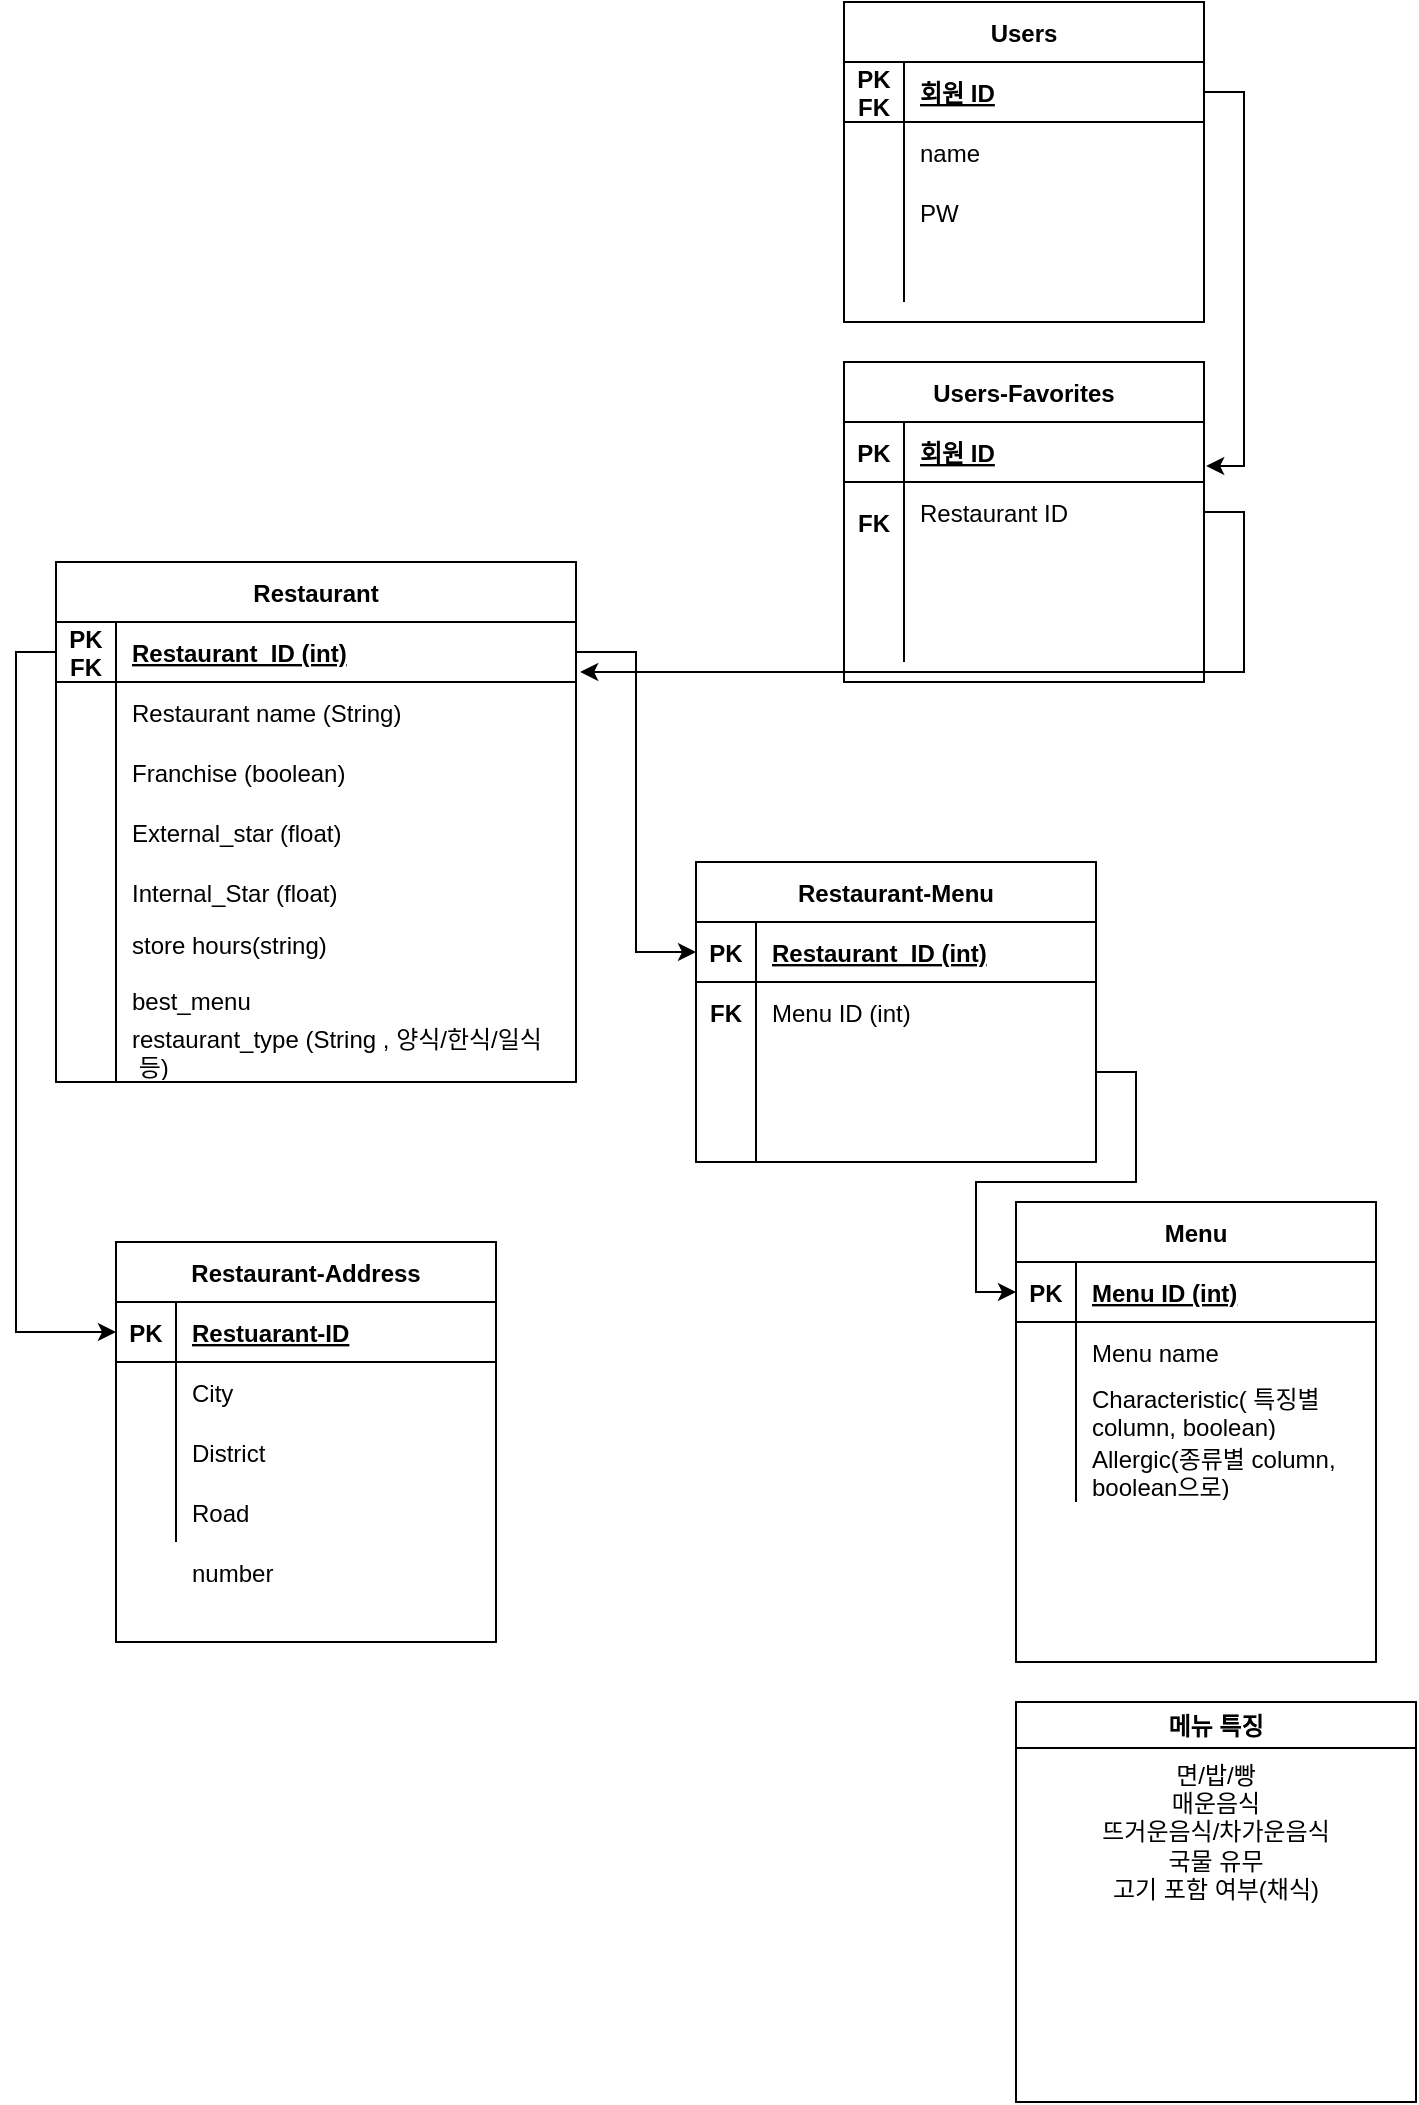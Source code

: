 <mxfile version="17.1.4" type="google"><diagram id="WULJ8FqB3X3wn7r25I2S" name="Page-1"><mxGraphModel dx="813" dy="431" grid="1" gridSize="10" guides="1" tooltips="1" connect="1" arrows="1" fold="1" page="1" pageScale="1" pageWidth="827" pageHeight="1169" math="0" shadow="0"><root><mxCell id="0"/><mxCell id="1" parent="0"/><mxCell id="HcZQSCmrTjYKDasLavmU-9" value="Restaurant" style="shape=table;startSize=30;container=1;collapsible=1;childLayout=tableLayout;fixedRows=1;rowLines=0;fontStyle=1;align=center;resizeLast=1;" parent="1" vertex="1"><mxGeometry x="60" y="310" width="260" height="260" as="geometry"/></mxCell><mxCell id="HcZQSCmrTjYKDasLavmU-10" value="" style="shape=partialRectangle;collapsible=0;dropTarget=0;pointerEvents=0;fillColor=none;top=0;left=0;bottom=1;right=0;points=[[0,0.5],[1,0.5]];portConstraint=eastwest;" parent="HcZQSCmrTjYKDasLavmU-9" vertex="1"><mxGeometry y="30" width="260" height="30" as="geometry"/></mxCell><mxCell id="HcZQSCmrTjYKDasLavmU-11" value="PK&#10;FK" style="shape=partialRectangle;connectable=0;fillColor=none;top=0;left=0;bottom=0;right=0;fontStyle=1;overflow=hidden;" parent="HcZQSCmrTjYKDasLavmU-10" vertex="1"><mxGeometry width="30" height="30" as="geometry"><mxRectangle width="30" height="30" as="alternateBounds"/></mxGeometry></mxCell><mxCell id="HcZQSCmrTjYKDasLavmU-12" value="Restaurant_ID (int)" style="shape=partialRectangle;connectable=0;fillColor=none;top=0;left=0;bottom=0;right=0;align=left;spacingLeft=6;fontStyle=5;overflow=hidden;" parent="HcZQSCmrTjYKDasLavmU-10" vertex="1"><mxGeometry x="30" width="230" height="30" as="geometry"><mxRectangle width="230" height="30" as="alternateBounds"/></mxGeometry></mxCell><mxCell id="HcZQSCmrTjYKDasLavmU-13" value="" style="shape=partialRectangle;collapsible=0;dropTarget=0;pointerEvents=0;fillColor=none;top=0;left=0;bottom=0;right=0;points=[[0,0.5],[1,0.5]];portConstraint=eastwest;" parent="HcZQSCmrTjYKDasLavmU-9" vertex="1"><mxGeometry y="60" width="260" height="30" as="geometry"/></mxCell><mxCell id="HcZQSCmrTjYKDasLavmU-14" value="" style="shape=partialRectangle;connectable=0;fillColor=none;top=0;left=0;bottom=0;right=0;editable=1;overflow=hidden;" parent="HcZQSCmrTjYKDasLavmU-13" vertex="1"><mxGeometry width="30" height="30" as="geometry"><mxRectangle width="30" height="30" as="alternateBounds"/></mxGeometry></mxCell><mxCell id="HcZQSCmrTjYKDasLavmU-15" value="Restaurant name (String)" style="shape=partialRectangle;connectable=0;fillColor=none;top=0;left=0;bottom=0;right=0;align=left;spacingLeft=6;overflow=hidden;" parent="HcZQSCmrTjYKDasLavmU-13" vertex="1"><mxGeometry x="30" width="230" height="30" as="geometry"><mxRectangle width="230" height="30" as="alternateBounds"/></mxGeometry></mxCell><mxCell id="HcZQSCmrTjYKDasLavmU-19" value="" style="shape=partialRectangle;collapsible=0;dropTarget=0;pointerEvents=0;fillColor=none;top=0;left=0;bottom=0;right=0;points=[[0,0.5],[1,0.5]];portConstraint=eastwest;" parent="HcZQSCmrTjYKDasLavmU-9" vertex="1"><mxGeometry y="90" width="260" height="30" as="geometry"/></mxCell><mxCell id="HcZQSCmrTjYKDasLavmU-20" value="" style="shape=partialRectangle;connectable=0;fillColor=none;top=0;left=0;bottom=0;right=0;editable=1;overflow=hidden;" parent="HcZQSCmrTjYKDasLavmU-19" vertex="1"><mxGeometry width="30" height="30" as="geometry"><mxRectangle width="30" height="30" as="alternateBounds"/></mxGeometry></mxCell><mxCell id="HcZQSCmrTjYKDasLavmU-21" value="Franchise (boolean)" style="shape=partialRectangle;connectable=0;fillColor=none;top=0;left=0;bottom=0;right=0;align=left;spacingLeft=6;overflow=hidden;" parent="HcZQSCmrTjYKDasLavmU-19" vertex="1"><mxGeometry x="30" width="230" height="30" as="geometry"><mxRectangle width="230" height="30" as="alternateBounds"/></mxGeometry></mxCell><mxCell id="HcZQSCmrTjYKDasLavmU-16" value="" style="shape=partialRectangle;collapsible=0;dropTarget=0;pointerEvents=0;fillColor=none;top=0;left=0;bottom=0;right=0;points=[[0,0.5],[1,0.5]];portConstraint=eastwest;" parent="HcZQSCmrTjYKDasLavmU-9" vertex="1"><mxGeometry y="120" width="260" height="140" as="geometry"/></mxCell><mxCell id="HcZQSCmrTjYKDasLavmU-17" value="" style="shape=partialRectangle;connectable=0;fillColor=none;top=0;left=0;bottom=0;right=0;editable=1;overflow=hidden;" parent="HcZQSCmrTjYKDasLavmU-16" vertex="1"><mxGeometry width="30" height="140" as="geometry"><mxRectangle width="30" height="140" as="alternateBounds"/></mxGeometry></mxCell><mxCell id="HcZQSCmrTjYKDasLavmU-18" value="" style="shape=partialRectangle;connectable=0;fillColor=none;top=0;left=0;bottom=0;right=0;align=left;spacingLeft=6;overflow=hidden;" parent="HcZQSCmrTjYKDasLavmU-16" vertex="1"><mxGeometry x="30" width="230" height="140" as="geometry"><mxRectangle width="230" height="140" as="alternateBounds"/></mxGeometry></mxCell><mxCell id="HcZQSCmrTjYKDasLavmU-22" value="Restaurant-Address" style="shape=table;startSize=30;container=1;collapsible=1;childLayout=tableLayout;fixedRows=1;rowLines=0;fontStyle=1;align=center;resizeLast=1;" parent="1" vertex="1"><mxGeometry x="90" y="650" width="190" height="200" as="geometry"/></mxCell><mxCell id="HcZQSCmrTjYKDasLavmU-23" value="" style="shape=partialRectangle;collapsible=0;dropTarget=0;pointerEvents=0;fillColor=none;top=0;left=0;bottom=1;right=0;points=[[0,0.5],[1,0.5]];portConstraint=eastwest;" parent="HcZQSCmrTjYKDasLavmU-22" vertex="1"><mxGeometry y="30" width="190" height="30" as="geometry"/></mxCell><mxCell id="HcZQSCmrTjYKDasLavmU-24" value="PK" style="shape=partialRectangle;connectable=0;fillColor=none;top=0;left=0;bottom=0;right=0;fontStyle=1;overflow=hidden;" parent="HcZQSCmrTjYKDasLavmU-23" vertex="1"><mxGeometry width="30" height="30" as="geometry"><mxRectangle width="30" height="30" as="alternateBounds"/></mxGeometry></mxCell><mxCell id="HcZQSCmrTjYKDasLavmU-25" value="Restuarant-ID" style="shape=partialRectangle;connectable=0;fillColor=none;top=0;left=0;bottom=0;right=0;align=left;spacingLeft=6;fontStyle=5;overflow=hidden;" parent="HcZQSCmrTjYKDasLavmU-23" vertex="1"><mxGeometry x="30" width="160" height="30" as="geometry"><mxRectangle width="160" height="30" as="alternateBounds"/></mxGeometry></mxCell><mxCell id="HcZQSCmrTjYKDasLavmU-26" value="" style="shape=partialRectangle;collapsible=0;dropTarget=0;pointerEvents=0;fillColor=none;top=0;left=0;bottom=0;right=0;points=[[0,0.5],[1,0.5]];portConstraint=eastwest;" parent="HcZQSCmrTjYKDasLavmU-22" vertex="1"><mxGeometry y="60" width="190" height="30" as="geometry"/></mxCell><mxCell id="HcZQSCmrTjYKDasLavmU-27" value="" style="shape=partialRectangle;connectable=0;fillColor=none;top=0;left=0;bottom=0;right=0;editable=1;overflow=hidden;" parent="HcZQSCmrTjYKDasLavmU-26" vertex="1"><mxGeometry width="30" height="30" as="geometry"><mxRectangle width="30" height="30" as="alternateBounds"/></mxGeometry></mxCell><mxCell id="HcZQSCmrTjYKDasLavmU-28" value="City" style="shape=partialRectangle;connectable=0;fillColor=none;top=0;left=0;bottom=0;right=0;align=left;spacingLeft=6;overflow=hidden;" parent="HcZQSCmrTjYKDasLavmU-26" vertex="1"><mxGeometry x="30" width="160" height="30" as="geometry"><mxRectangle width="160" height="30" as="alternateBounds"/></mxGeometry></mxCell><mxCell id="HcZQSCmrTjYKDasLavmU-29" value="" style="shape=partialRectangle;collapsible=0;dropTarget=0;pointerEvents=0;fillColor=none;top=0;left=0;bottom=0;right=0;points=[[0,0.5],[1,0.5]];portConstraint=eastwest;" parent="HcZQSCmrTjYKDasLavmU-22" vertex="1"><mxGeometry y="90" width="190" height="30" as="geometry"/></mxCell><mxCell id="HcZQSCmrTjYKDasLavmU-30" value="" style="shape=partialRectangle;connectable=0;fillColor=none;top=0;left=0;bottom=0;right=0;editable=1;overflow=hidden;" parent="HcZQSCmrTjYKDasLavmU-29" vertex="1"><mxGeometry width="30" height="30" as="geometry"><mxRectangle width="30" height="30" as="alternateBounds"/></mxGeometry></mxCell><mxCell id="HcZQSCmrTjYKDasLavmU-31" value="District" style="shape=partialRectangle;connectable=0;fillColor=none;top=0;left=0;bottom=0;right=0;align=left;spacingLeft=6;overflow=hidden;" parent="HcZQSCmrTjYKDasLavmU-29" vertex="1"><mxGeometry x="30" width="160" height="30" as="geometry"><mxRectangle width="160" height="30" as="alternateBounds"/></mxGeometry></mxCell><mxCell id="HcZQSCmrTjYKDasLavmU-32" value="" style="shape=partialRectangle;collapsible=0;dropTarget=0;pointerEvents=0;fillColor=none;top=0;left=0;bottom=0;right=0;points=[[0,0.5],[1,0.5]];portConstraint=eastwest;" parent="HcZQSCmrTjYKDasLavmU-22" vertex="1"><mxGeometry y="120" width="190" height="30" as="geometry"/></mxCell><mxCell id="HcZQSCmrTjYKDasLavmU-33" value="" style="shape=partialRectangle;connectable=0;fillColor=none;top=0;left=0;bottom=0;right=0;editable=1;overflow=hidden;" parent="HcZQSCmrTjYKDasLavmU-32" vertex="1"><mxGeometry width="30" height="30" as="geometry"><mxRectangle width="30" height="30" as="alternateBounds"/></mxGeometry></mxCell><mxCell id="HcZQSCmrTjYKDasLavmU-34" value="Road" style="shape=partialRectangle;connectable=0;fillColor=none;top=0;left=0;bottom=0;right=0;align=left;spacingLeft=6;overflow=hidden;" parent="HcZQSCmrTjYKDasLavmU-32" vertex="1"><mxGeometry x="30" width="160" height="30" as="geometry"><mxRectangle width="160" height="30" as="alternateBounds"/></mxGeometry></mxCell><mxCell id="HcZQSCmrTjYKDasLavmU-35" value="Menu" style="shape=table;startSize=30;container=1;collapsible=1;childLayout=tableLayout;fixedRows=1;rowLines=0;fontStyle=1;align=center;resizeLast=1;" parent="1" vertex="1"><mxGeometry x="540" y="630" width="180" height="230" as="geometry"/></mxCell><mxCell id="HcZQSCmrTjYKDasLavmU-36" value="" style="shape=partialRectangle;collapsible=0;dropTarget=0;pointerEvents=0;fillColor=none;top=0;left=0;bottom=1;right=0;points=[[0,0.5],[1,0.5]];portConstraint=eastwest;" parent="HcZQSCmrTjYKDasLavmU-35" vertex="1"><mxGeometry y="30" width="180" height="30" as="geometry"/></mxCell><mxCell id="HcZQSCmrTjYKDasLavmU-37" value="PK" style="shape=partialRectangle;connectable=0;fillColor=none;top=0;left=0;bottom=0;right=0;fontStyle=1;overflow=hidden;" parent="HcZQSCmrTjYKDasLavmU-36" vertex="1"><mxGeometry width="30" height="30" as="geometry"><mxRectangle width="30" height="30" as="alternateBounds"/></mxGeometry></mxCell><mxCell id="HcZQSCmrTjYKDasLavmU-38" value="Menu ID (int)" style="shape=partialRectangle;connectable=0;fillColor=none;top=0;left=0;bottom=0;right=0;align=left;spacingLeft=6;fontStyle=5;overflow=hidden;" parent="HcZQSCmrTjYKDasLavmU-36" vertex="1"><mxGeometry x="30" width="150" height="30" as="geometry"><mxRectangle width="150" height="30" as="alternateBounds"/></mxGeometry></mxCell><mxCell id="HcZQSCmrTjYKDasLavmU-39" value="" style="shape=partialRectangle;collapsible=0;dropTarget=0;pointerEvents=0;fillColor=none;top=0;left=0;bottom=0;right=0;points=[[0,0.5],[1,0.5]];portConstraint=eastwest;" parent="HcZQSCmrTjYKDasLavmU-35" vertex="1"><mxGeometry y="60" width="180" height="30" as="geometry"/></mxCell><mxCell id="HcZQSCmrTjYKDasLavmU-40" value="" style="shape=partialRectangle;connectable=0;fillColor=none;top=0;left=0;bottom=0;right=0;editable=1;overflow=hidden;" parent="HcZQSCmrTjYKDasLavmU-39" vertex="1"><mxGeometry width="30" height="30" as="geometry"><mxRectangle width="30" height="30" as="alternateBounds"/></mxGeometry></mxCell><mxCell id="HcZQSCmrTjYKDasLavmU-41" value="Menu name" style="shape=partialRectangle;connectable=0;fillColor=none;top=0;left=0;bottom=0;right=0;align=left;spacingLeft=6;overflow=hidden;" parent="HcZQSCmrTjYKDasLavmU-39" vertex="1"><mxGeometry x="30" width="150" height="30" as="geometry"><mxRectangle width="150" height="30" as="alternateBounds"/></mxGeometry></mxCell><mxCell id="HcZQSCmrTjYKDasLavmU-42" value="" style="shape=partialRectangle;collapsible=0;dropTarget=0;pointerEvents=0;fillColor=none;top=0;left=0;bottom=0;right=0;points=[[0,0.5],[1,0.5]];portConstraint=eastwest;" parent="HcZQSCmrTjYKDasLavmU-35" vertex="1"><mxGeometry y="90" width="180" height="30" as="geometry"/></mxCell><mxCell id="HcZQSCmrTjYKDasLavmU-43" value="" style="shape=partialRectangle;connectable=0;fillColor=none;top=0;left=0;bottom=0;right=0;editable=1;overflow=hidden;" parent="HcZQSCmrTjYKDasLavmU-42" vertex="1"><mxGeometry width="30" height="30" as="geometry"><mxRectangle width="30" height="30" as="alternateBounds"/></mxGeometry></mxCell><mxCell id="HcZQSCmrTjYKDasLavmU-44" value="Characteristic( 특징별 &#10;column, boolean)" style="shape=partialRectangle;connectable=0;fillColor=none;top=0;left=0;bottom=0;right=0;align=left;spacingLeft=6;overflow=hidden;" parent="HcZQSCmrTjYKDasLavmU-42" vertex="1"><mxGeometry x="30" width="150" height="30" as="geometry"><mxRectangle width="150" height="30" as="alternateBounds"/></mxGeometry></mxCell><mxCell id="HcZQSCmrTjYKDasLavmU-45" value="" style="shape=partialRectangle;collapsible=0;dropTarget=0;pointerEvents=0;fillColor=none;top=0;left=0;bottom=0;right=0;points=[[0,0.5],[1,0.5]];portConstraint=eastwest;" parent="HcZQSCmrTjYKDasLavmU-35" vertex="1"><mxGeometry y="120" width="180" height="30" as="geometry"/></mxCell><mxCell id="HcZQSCmrTjYKDasLavmU-46" value="" style="shape=partialRectangle;connectable=0;fillColor=none;top=0;left=0;bottom=0;right=0;editable=1;overflow=hidden;" parent="HcZQSCmrTjYKDasLavmU-45" vertex="1"><mxGeometry width="30" height="30" as="geometry"><mxRectangle width="30" height="30" as="alternateBounds"/></mxGeometry></mxCell><mxCell id="HcZQSCmrTjYKDasLavmU-47" value="Allergic(종류별 column, &#10;boolean으로)" style="shape=partialRectangle;connectable=0;fillColor=none;top=0;left=0;bottom=0;right=0;align=left;spacingLeft=6;overflow=hidden;" parent="HcZQSCmrTjYKDasLavmU-45" vertex="1"><mxGeometry x="30" width="150" height="30" as="geometry"><mxRectangle width="150" height="30" as="alternateBounds"/></mxGeometry></mxCell><mxCell id="HcZQSCmrTjYKDasLavmU-48" value="Users" style="shape=table;startSize=30;container=1;collapsible=1;childLayout=tableLayout;fixedRows=1;rowLines=0;fontStyle=1;align=center;resizeLast=1;" parent="1" vertex="1"><mxGeometry x="454" y="30" width="180" height="160" as="geometry"/></mxCell><mxCell id="HcZQSCmrTjYKDasLavmU-49" value="" style="shape=partialRectangle;collapsible=0;dropTarget=0;pointerEvents=0;fillColor=none;top=0;left=0;bottom=1;right=0;points=[[0,0.5],[1,0.5]];portConstraint=eastwest;" parent="HcZQSCmrTjYKDasLavmU-48" vertex="1"><mxGeometry y="30" width="180" height="30" as="geometry"/></mxCell><mxCell id="HcZQSCmrTjYKDasLavmU-50" value="PK&#10;FK" style="shape=partialRectangle;connectable=0;fillColor=none;top=0;left=0;bottom=0;right=0;fontStyle=1;overflow=hidden;" parent="HcZQSCmrTjYKDasLavmU-49" vertex="1"><mxGeometry width="30" height="30" as="geometry"><mxRectangle width="30" height="30" as="alternateBounds"/></mxGeometry></mxCell><mxCell id="HcZQSCmrTjYKDasLavmU-51" value="회원 ID" style="shape=partialRectangle;connectable=0;fillColor=none;top=0;left=0;bottom=0;right=0;align=left;spacingLeft=6;fontStyle=5;overflow=hidden;" parent="HcZQSCmrTjYKDasLavmU-49" vertex="1"><mxGeometry x="30" width="150" height="30" as="geometry"><mxRectangle width="150" height="30" as="alternateBounds"/></mxGeometry></mxCell><mxCell id="HcZQSCmrTjYKDasLavmU-52" value="" style="shape=partialRectangle;collapsible=0;dropTarget=0;pointerEvents=0;fillColor=none;top=0;left=0;bottom=0;right=0;points=[[0,0.5],[1,0.5]];portConstraint=eastwest;" parent="HcZQSCmrTjYKDasLavmU-48" vertex="1"><mxGeometry y="60" width="180" height="30" as="geometry"/></mxCell><mxCell id="HcZQSCmrTjYKDasLavmU-53" value="" style="shape=partialRectangle;connectable=0;fillColor=none;top=0;left=0;bottom=0;right=0;editable=1;overflow=hidden;" parent="HcZQSCmrTjYKDasLavmU-52" vertex="1"><mxGeometry width="30" height="30" as="geometry"><mxRectangle width="30" height="30" as="alternateBounds"/></mxGeometry></mxCell><mxCell id="HcZQSCmrTjYKDasLavmU-54" value="name" style="shape=partialRectangle;connectable=0;fillColor=none;top=0;left=0;bottom=0;right=0;align=left;spacingLeft=6;overflow=hidden;" parent="HcZQSCmrTjYKDasLavmU-52" vertex="1"><mxGeometry x="30" width="150" height="30" as="geometry"><mxRectangle width="150" height="30" as="alternateBounds"/></mxGeometry></mxCell><mxCell id="HcZQSCmrTjYKDasLavmU-55" value="" style="shape=partialRectangle;collapsible=0;dropTarget=0;pointerEvents=0;fillColor=none;top=0;left=0;bottom=0;right=0;points=[[0,0.5],[1,0.5]];portConstraint=eastwest;" parent="HcZQSCmrTjYKDasLavmU-48" vertex="1"><mxGeometry y="90" width="180" height="30" as="geometry"/></mxCell><mxCell id="HcZQSCmrTjYKDasLavmU-56" value="" style="shape=partialRectangle;connectable=0;fillColor=none;top=0;left=0;bottom=0;right=0;editable=1;overflow=hidden;" parent="HcZQSCmrTjYKDasLavmU-55" vertex="1"><mxGeometry width="30" height="30" as="geometry"><mxRectangle width="30" height="30" as="alternateBounds"/></mxGeometry></mxCell><mxCell id="HcZQSCmrTjYKDasLavmU-57" value="PW" style="shape=partialRectangle;connectable=0;fillColor=none;top=0;left=0;bottom=0;right=0;align=left;spacingLeft=6;overflow=hidden;" parent="HcZQSCmrTjYKDasLavmU-55" vertex="1"><mxGeometry x="30" width="150" height="30" as="geometry"><mxRectangle width="150" height="30" as="alternateBounds"/></mxGeometry></mxCell><mxCell id="HcZQSCmrTjYKDasLavmU-58" value="" style="shape=partialRectangle;collapsible=0;dropTarget=0;pointerEvents=0;fillColor=none;top=0;left=0;bottom=0;right=0;points=[[0,0.5],[1,0.5]];portConstraint=eastwest;" parent="HcZQSCmrTjYKDasLavmU-48" vertex="1"><mxGeometry y="120" width="180" height="30" as="geometry"/></mxCell><mxCell id="HcZQSCmrTjYKDasLavmU-59" value="" style="shape=partialRectangle;connectable=0;fillColor=none;top=0;left=0;bottom=0;right=0;editable=1;overflow=hidden;" parent="HcZQSCmrTjYKDasLavmU-58" vertex="1"><mxGeometry width="30" height="30" as="geometry"><mxRectangle width="30" height="30" as="alternateBounds"/></mxGeometry></mxCell><mxCell id="HcZQSCmrTjYKDasLavmU-60" value="" style="shape=partialRectangle;connectable=0;fillColor=none;top=0;left=0;bottom=0;right=0;align=left;spacingLeft=6;overflow=hidden;" parent="HcZQSCmrTjYKDasLavmU-58" vertex="1"><mxGeometry x="30" width="150" height="30" as="geometry"><mxRectangle width="150" height="30" as="alternateBounds"/></mxGeometry></mxCell><mxCell id="HcZQSCmrTjYKDasLavmU-63" value="Restaurant-Menu" style="shape=table;startSize=30;container=1;collapsible=1;childLayout=tableLayout;fixedRows=1;rowLines=0;fontStyle=1;align=center;resizeLast=1;" parent="1" vertex="1"><mxGeometry x="380" y="460" width="200" height="150" as="geometry"/></mxCell><mxCell id="HcZQSCmrTjYKDasLavmU-64" value="" style="shape=partialRectangle;collapsible=0;dropTarget=0;pointerEvents=0;fillColor=none;top=0;left=0;bottom=1;right=0;points=[[0,0.5],[1,0.5]];portConstraint=eastwest;" parent="HcZQSCmrTjYKDasLavmU-63" vertex="1"><mxGeometry y="30" width="200" height="30" as="geometry"/></mxCell><mxCell id="HcZQSCmrTjYKDasLavmU-65" value="PK" style="shape=partialRectangle;connectable=0;fillColor=none;top=0;left=0;bottom=0;right=0;fontStyle=1;overflow=hidden;" parent="HcZQSCmrTjYKDasLavmU-64" vertex="1"><mxGeometry width="30" height="30" as="geometry"><mxRectangle width="30" height="30" as="alternateBounds"/></mxGeometry></mxCell><mxCell id="HcZQSCmrTjYKDasLavmU-66" value="Restaurant_ID (int)" style="shape=partialRectangle;connectable=0;fillColor=none;top=0;left=0;bottom=0;right=0;align=left;spacingLeft=6;fontStyle=5;overflow=hidden;" parent="HcZQSCmrTjYKDasLavmU-64" vertex="1"><mxGeometry x="30" width="170" height="30" as="geometry"><mxRectangle width="170" height="30" as="alternateBounds"/></mxGeometry></mxCell><mxCell id="HcZQSCmrTjYKDasLavmU-67" value="" style="shape=partialRectangle;collapsible=0;dropTarget=0;pointerEvents=0;fillColor=none;top=0;left=0;bottom=0;right=0;points=[[0,0.5],[1,0.5]];portConstraint=eastwest;" parent="HcZQSCmrTjYKDasLavmU-63" vertex="1"><mxGeometry y="60" width="200" height="30" as="geometry"/></mxCell><mxCell id="HcZQSCmrTjYKDasLavmU-68" value="" style="shape=partialRectangle;connectable=0;fillColor=none;top=0;left=0;bottom=0;right=0;editable=1;overflow=hidden;" parent="HcZQSCmrTjYKDasLavmU-67" vertex="1"><mxGeometry width="30" height="30" as="geometry"><mxRectangle width="30" height="30" as="alternateBounds"/></mxGeometry></mxCell><mxCell id="HcZQSCmrTjYKDasLavmU-69" value="Menu ID (int)" style="shape=partialRectangle;connectable=0;fillColor=none;top=0;left=0;bottom=0;right=0;align=left;spacingLeft=6;overflow=hidden;" parent="HcZQSCmrTjYKDasLavmU-67" vertex="1"><mxGeometry x="30" width="170" height="30" as="geometry"><mxRectangle width="170" height="30" as="alternateBounds"/></mxGeometry></mxCell><mxCell id="HcZQSCmrTjYKDasLavmU-70" value="" style="shape=partialRectangle;collapsible=0;dropTarget=0;pointerEvents=0;fillColor=none;top=0;left=0;bottom=0;right=0;points=[[0,0.5],[1,0.5]];portConstraint=eastwest;" parent="HcZQSCmrTjYKDasLavmU-63" vertex="1"><mxGeometry y="90" width="200" height="30" as="geometry"/></mxCell><mxCell id="HcZQSCmrTjYKDasLavmU-71" value="" style="shape=partialRectangle;connectable=0;fillColor=none;top=0;left=0;bottom=0;right=0;editable=1;overflow=hidden;" parent="HcZQSCmrTjYKDasLavmU-70" vertex="1"><mxGeometry width="30" height="30" as="geometry"><mxRectangle width="30" height="30" as="alternateBounds"/></mxGeometry></mxCell><mxCell id="HcZQSCmrTjYKDasLavmU-72" value="" style="shape=partialRectangle;connectable=0;fillColor=none;top=0;left=0;bottom=0;right=0;align=left;spacingLeft=6;overflow=hidden;" parent="HcZQSCmrTjYKDasLavmU-70" vertex="1"><mxGeometry x="30" width="170" height="30" as="geometry"><mxRectangle width="170" height="30" as="alternateBounds"/></mxGeometry></mxCell><mxCell id="HcZQSCmrTjYKDasLavmU-73" value="" style="shape=partialRectangle;collapsible=0;dropTarget=0;pointerEvents=0;fillColor=none;top=0;left=0;bottom=0;right=0;points=[[0,0.5],[1,0.5]];portConstraint=eastwest;" parent="HcZQSCmrTjYKDasLavmU-63" vertex="1"><mxGeometry y="120" width="200" height="30" as="geometry"/></mxCell><mxCell id="HcZQSCmrTjYKDasLavmU-74" value="" style="shape=partialRectangle;connectable=0;fillColor=none;top=0;left=0;bottom=0;right=0;editable=1;overflow=hidden;" parent="HcZQSCmrTjYKDasLavmU-73" vertex="1"><mxGeometry width="30" height="30" as="geometry"><mxRectangle width="30" height="30" as="alternateBounds"/></mxGeometry></mxCell><mxCell id="HcZQSCmrTjYKDasLavmU-75" value="" style="shape=partialRectangle;connectable=0;fillColor=none;top=0;left=0;bottom=0;right=0;align=left;spacingLeft=6;overflow=hidden;" parent="HcZQSCmrTjYKDasLavmU-73" vertex="1"><mxGeometry x="30" width="170" height="30" as="geometry"><mxRectangle width="170" height="30" as="alternateBounds"/></mxGeometry></mxCell><mxCell id="HcZQSCmrTjYKDasLavmU-77" value="FK" style="shape=partialRectangle;connectable=0;fillColor=none;top=0;left=0;bottom=0;right=0;fontStyle=1;overflow=hidden;" parent="1" vertex="1"><mxGeometry x="380" y="520" width="30" height="30" as="geometry"><mxRectangle width="30" height="30" as="alternateBounds"/></mxGeometry></mxCell><mxCell id="HcZQSCmrTjYKDasLavmU-78" value="" style="shape=partialRectangle;collapsible=0;dropTarget=0;pointerEvents=0;fillColor=none;top=0;left=0;bottom=0;right=0;points=[[0,0.5],[1,0.5]];portConstraint=eastwest;" parent="1" vertex="1"><mxGeometry x="60" y="430" width="260" height="30" as="geometry"/></mxCell><mxCell id="HcZQSCmrTjYKDasLavmU-79" value="" style="shape=partialRectangle;connectable=0;fillColor=none;top=0;left=0;bottom=0;right=0;editable=1;overflow=hidden;" parent="HcZQSCmrTjYKDasLavmU-78" vertex="1"><mxGeometry width="30" height="30" as="geometry"><mxRectangle width="30" height="30" as="alternateBounds"/></mxGeometry></mxCell><mxCell id="HcZQSCmrTjYKDasLavmU-80" value="External_star (float)" style="shape=partialRectangle;connectable=0;fillColor=none;top=0;left=0;bottom=0;right=0;align=left;spacingLeft=6;overflow=hidden;" parent="HcZQSCmrTjYKDasLavmU-78" vertex="1"><mxGeometry x="30" width="230" height="30" as="geometry"><mxRectangle width="230" height="30" as="alternateBounds"/></mxGeometry></mxCell><mxCell id="HcZQSCmrTjYKDasLavmU-81" value="" style="shape=partialRectangle;collapsible=0;dropTarget=0;pointerEvents=0;fillColor=none;top=0;left=0;bottom=0;right=0;points=[[0,0.5],[1,0.5]];portConstraint=eastwest;" parent="1" vertex="1"><mxGeometry x="60" y="460" width="260" height="30" as="geometry"/></mxCell><mxCell id="HcZQSCmrTjYKDasLavmU-82" value="" style="shape=partialRectangle;connectable=0;fillColor=none;top=0;left=0;bottom=0;right=0;editable=1;overflow=hidden;" parent="HcZQSCmrTjYKDasLavmU-81" vertex="1"><mxGeometry width="30" height="30" as="geometry"><mxRectangle width="30" height="30" as="alternateBounds"/></mxGeometry></mxCell><mxCell id="HcZQSCmrTjYKDasLavmU-83" value="Internal_Star (float)" style="shape=partialRectangle;connectable=0;fillColor=none;top=0;left=0;bottom=0;right=0;align=left;spacingLeft=6;overflow=hidden;" parent="HcZQSCmrTjYKDasLavmU-81" vertex="1"><mxGeometry x="30" width="230" height="30" as="geometry"><mxRectangle width="230" height="30" as="alternateBounds"/></mxGeometry></mxCell><mxCell id="HcZQSCmrTjYKDasLavmU-84" value="" style="shape=partialRectangle;collapsible=0;dropTarget=0;pointerEvents=0;fillColor=none;top=0;left=0;bottom=0;right=0;points=[[0,0.5],[1,0.5]];portConstraint=eastwest;" parent="1" vertex="1"><mxGeometry x="90" y="800" width="260" height="30" as="geometry"/></mxCell><mxCell id="HcZQSCmrTjYKDasLavmU-85" value="" style="shape=partialRectangle;connectable=0;fillColor=none;top=0;left=0;bottom=0;right=0;editable=1;overflow=hidden;" parent="HcZQSCmrTjYKDasLavmU-84" vertex="1"><mxGeometry width="30" height="30" as="geometry"><mxRectangle width="30" height="30" as="alternateBounds"/></mxGeometry></mxCell><mxCell id="HcZQSCmrTjYKDasLavmU-86" value="number" style="shape=partialRectangle;connectable=0;fillColor=none;top=0;left=0;bottom=0;right=0;align=left;spacingLeft=6;overflow=hidden;" parent="HcZQSCmrTjYKDasLavmU-84" vertex="1"><mxGeometry x="30" width="230" height="30" as="geometry"><mxRectangle width="230" height="30" as="alternateBounds"/></mxGeometry></mxCell><mxCell id="HcZQSCmrTjYKDasLavmU-87" value="Users-Favorites" style="shape=table;startSize=30;container=1;collapsible=1;childLayout=tableLayout;fixedRows=1;rowLines=0;fontStyle=1;align=center;resizeLast=1;" parent="1" vertex="1"><mxGeometry x="454" y="210" width="180" height="160" as="geometry"/></mxCell><mxCell id="HcZQSCmrTjYKDasLavmU-88" value="" style="shape=partialRectangle;collapsible=0;dropTarget=0;pointerEvents=0;fillColor=none;top=0;left=0;bottom=1;right=0;points=[[0,0.5],[1,0.5]];portConstraint=eastwest;" parent="HcZQSCmrTjYKDasLavmU-87" vertex="1"><mxGeometry y="30" width="180" height="30" as="geometry"/></mxCell><mxCell id="HcZQSCmrTjYKDasLavmU-89" value="PK" style="shape=partialRectangle;connectable=0;fillColor=none;top=0;left=0;bottom=0;right=0;fontStyle=1;overflow=hidden;" parent="HcZQSCmrTjYKDasLavmU-88" vertex="1"><mxGeometry width="30" height="30" as="geometry"><mxRectangle width="30" height="30" as="alternateBounds"/></mxGeometry></mxCell><mxCell id="HcZQSCmrTjYKDasLavmU-90" value="회원 ID" style="shape=partialRectangle;connectable=0;fillColor=none;top=0;left=0;bottom=0;right=0;align=left;spacingLeft=6;fontStyle=5;overflow=hidden;" parent="HcZQSCmrTjYKDasLavmU-88" vertex="1"><mxGeometry x="30" width="150" height="30" as="geometry"><mxRectangle width="150" height="30" as="alternateBounds"/></mxGeometry></mxCell><mxCell id="HcZQSCmrTjYKDasLavmU-91" value="" style="shape=partialRectangle;collapsible=0;dropTarget=0;pointerEvents=0;fillColor=none;top=0;left=0;bottom=0;right=0;points=[[0,0.5],[1,0.5]];portConstraint=eastwest;" parent="HcZQSCmrTjYKDasLavmU-87" vertex="1"><mxGeometry y="60" width="180" height="30" as="geometry"/></mxCell><mxCell id="HcZQSCmrTjYKDasLavmU-92" value="" style="shape=partialRectangle;connectable=0;fillColor=none;top=0;left=0;bottom=0;right=0;editable=1;overflow=hidden;" parent="HcZQSCmrTjYKDasLavmU-91" vertex="1"><mxGeometry width="30" height="30" as="geometry"><mxRectangle width="30" height="30" as="alternateBounds"/></mxGeometry></mxCell><mxCell id="HcZQSCmrTjYKDasLavmU-93" value="Restaurant ID" style="shape=partialRectangle;connectable=0;fillColor=none;top=0;left=0;bottom=0;right=0;align=left;spacingLeft=6;overflow=hidden;" parent="HcZQSCmrTjYKDasLavmU-91" vertex="1"><mxGeometry x="30" width="150" height="30" as="geometry"><mxRectangle width="150" height="30" as="alternateBounds"/></mxGeometry></mxCell><mxCell id="HcZQSCmrTjYKDasLavmU-94" value="" style="shape=partialRectangle;collapsible=0;dropTarget=0;pointerEvents=0;fillColor=none;top=0;left=0;bottom=0;right=0;points=[[0,0.5],[1,0.5]];portConstraint=eastwest;" parent="HcZQSCmrTjYKDasLavmU-87" vertex="1"><mxGeometry y="90" width="180" height="30" as="geometry"/></mxCell><mxCell id="HcZQSCmrTjYKDasLavmU-95" value="" style="shape=partialRectangle;connectable=0;fillColor=none;top=0;left=0;bottom=0;right=0;editable=1;overflow=hidden;" parent="HcZQSCmrTjYKDasLavmU-94" vertex="1"><mxGeometry width="30" height="30" as="geometry"><mxRectangle width="30" height="30" as="alternateBounds"/></mxGeometry></mxCell><mxCell id="HcZQSCmrTjYKDasLavmU-96" value="" style="shape=partialRectangle;connectable=0;fillColor=none;top=0;left=0;bottom=0;right=0;align=left;spacingLeft=6;overflow=hidden;" parent="HcZQSCmrTjYKDasLavmU-94" vertex="1"><mxGeometry x="30" width="150" height="30" as="geometry"><mxRectangle width="150" height="30" as="alternateBounds"/></mxGeometry></mxCell><mxCell id="HcZQSCmrTjYKDasLavmU-97" value="" style="shape=partialRectangle;collapsible=0;dropTarget=0;pointerEvents=0;fillColor=none;top=0;left=0;bottom=0;right=0;points=[[0,0.5],[1,0.5]];portConstraint=eastwest;" parent="HcZQSCmrTjYKDasLavmU-87" vertex="1"><mxGeometry y="120" width="180" height="30" as="geometry"/></mxCell><mxCell id="HcZQSCmrTjYKDasLavmU-98" value="" style="shape=partialRectangle;connectable=0;fillColor=none;top=0;left=0;bottom=0;right=0;editable=1;overflow=hidden;" parent="HcZQSCmrTjYKDasLavmU-97" vertex="1"><mxGeometry width="30" height="30" as="geometry"><mxRectangle width="30" height="30" as="alternateBounds"/></mxGeometry></mxCell><mxCell id="HcZQSCmrTjYKDasLavmU-99" value="" style="shape=partialRectangle;connectable=0;fillColor=none;top=0;left=0;bottom=0;right=0;align=left;spacingLeft=6;overflow=hidden;" parent="HcZQSCmrTjYKDasLavmU-97" vertex="1"><mxGeometry x="30" width="150" height="30" as="geometry"><mxRectangle width="150" height="30" as="alternateBounds"/></mxGeometry></mxCell><mxCell id="HcZQSCmrTjYKDasLavmU-100" value="FK" style="shape=partialRectangle;connectable=0;fillColor=none;top=0;left=0;bottom=0;right=0;fontStyle=1;overflow=hidden;" parent="1" vertex="1"><mxGeometry x="454" y="275" width="30" height="30" as="geometry"><mxRectangle width="30" height="30" as="alternateBounds"/></mxGeometry></mxCell><mxCell id="HcZQSCmrTjYKDasLavmU-102" style="edgeStyle=orthogonalEdgeStyle;rounded=0;orthogonalLoop=1;jettySize=auto;html=1;exitX=1;exitY=0.5;exitDx=0;exitDy=0;" parent="1" source="HcZQSCmrTjYKDasLavmU-70" target="HcZQSCmrTjYKDasLavmU-36" edge="1"><mxGeometry relative="1" as="geometry"/></mxCell><mxCell id="HcZQSCmrTjYKDasLavmU-103" style="edgeStyle=orthogonalEdgeStyle;rounded=0;orthogonalLoop=1;jettySize=auto;html=1;exitX=1;exitY=0.5;exitDx=0;exitDy=0;entryX=1.008;entryY=0.833;entryDx=0;entryDy=0;entryPerimeter=0;" parent="1" source="HcZQSCmrTjYKDasLavmU-91" target="HcZQSCmrTjYKDasLavmU-10" edge="1"><mxGeometry relative="1" as="geometry"/></mxCell><mxCell id="HcZQSCmrTjYKDasLavmU-104" style="edgeStyle=orthogonalEdgeStyle;rounded=0;orthogonalLoop=1;jettySize=auto;html=1;exitX=1;exitY=0.5;exitDx=0;exitDy=0;entryX=1.006;entryY=0.733;entryDx=0;entryDy=0;entryPerimeter=0;" parent="1" source="HcZQSCmrTjYKDasLavmU-49" target="HcZQSCmrTjYKDasLavmU-88" edge="1"><mxGeometry relative="1" as="geometry"/></mxCell><mxCell id="HcZQSCmrTjYKDasLavmU-105" style="edgeStyle=orthogonalEdgeStyle;rounded=0;orthogonalLoop=1;jettySize=auto;html=1;exitX=0;exitY=0.5;exitDx=0;exitDy=0;entryX=0;entryY=0.5;entryDx=0;entryDy=0;" parent="1" source="HcZQSCmrTjYKDasLavmU-10" target="HcZQSCmrTjYKDasLavmU-23" edge="1"><mxGeometry relative="1" as="geometry"/></mxCell><mxCell id="uyEIChptihP2d7puhiaY-1" value="" style="shape=partialRectangle;collapsible=0;dropTarget=0;pointerEvents=0;fillColor=none;top=0;left=0;bottom=0;right=0;points=[[0,0.5],[1,0.5]];portConstraint=eastwest;" parent="1" vertex="1"><mxGeometry x="60" y="490" width="260" height="50" as="geometry"/></mxCell><mxCell id="uyEIChptihP2d7puhiaY-2" value="" style="shape=partialRectangle;connectable=0;fillColor=none;top=0;left=0;bottom=0;right=0;editable=1;overflow=hidden;" parent="uyEIChptihP2d7puhiaY-1" vertex="1"><mxGeometry width="30" height="30" as="geometry"><mxRectangle width="30" height="30" as="alternateBounds"/></mxGeometry></mxCell><mxCell id="uyEIChptihP2d7puhiaY-3" value="store hours(string)&#10;&#10;best_menu" style="shape=partialRectangle;connectable=0;fillColor=none;top=0;left=0;bottom=0;right=0;align=left;spacingLeft=6;overflow=hidden;" parent="uyEIChptihP2d7puhiaY-1" vertex="1"><mxGeometry x="30" width="230" height="50" as="geometry"><mxRectangle width="230" height="30" as="alternateBounds"/></mxGeometry></mxCell><mxCell id="PEqbCZt-dRQWjVnn8aDy-4" value="" style="shape=partialRectangle;collapsible=0;dropTarget=0;pointerEvents=0;fillColor=none;top=0;left=0;bottom=0;right=0;points=[[0,0.5],[1,0.5]];portConstraint=eastwest;" parent="1" vertex="1"><mxGeometry x="60" y="520" width="260" height="30" as="geometry"/></mxCell><mxCell id="PEqbCZt-dRQWjVnn8aDy-5" value="" style="shape=partialRectangle;connectable=0;fillColor=none;top=0;left=0;bottom=0;right=0;editable=1;overflow=hidden;" parent="PEqbCZt-dRQWjVnn8aDy-4" vertex="1"><mxGeometry width="30" height="30" as="geometry"><mxRectangle width="30" height="30" as="alternateBounds"/></mxGeometry></mxCell><mxCell id="PEqbCZt-dRQWjVnn8aDy-6" value="restaurant_type (String , 양식/한식/일식&#10; 등)" style="shape=partialRectangle;connectable=0;fillColor=none;top=0;left=0;bottom=0;right=0;align=left;spacingLeft=6;overflow=hidden;" parent="PEqbCZt-dRQWjVnn8aDy-4" vertex="1"><mxGeometry x="30" y="20" width="220" height="30" as="geometry"><mxRectangle width="230" height="30" as="alternateBounds"/></mxGeometry></mxCell><mxCell id="VBXoW9NSoqwBRQwKX2Nh-1" value="메뉴 특징" style="swimlane;" parent="1" vertex="1"><mxGeometry x="540" y="880" width="200" height="200" as="geometry"/></mxCell><mxCell id="VBXoW9NSoqwBRQwKX2Nh-2" value="면/밥/빵&lt;br&gt;매운음식&lt;br&gt;뜨거운음식/차가운음식&lt;br&gt;국물 유무&lt;br&gt;고기 포함 여부(채식)" style="text;html=1;strokeColor=none;fillColor=none;align=center;verticalAlign=middle;whiteSpace=wrap;rounded=0;" parent="VBXoW9NSoqwBRQwKX2Nh-1" vertex="1"><mxGeometry x="15" y="30" width="170" height="70" as="geometry"/></mxCell><mxCell id="h07k-nIuJfMqpGqWx8Kz-3" style="edgeStyle=orthogonalEdgeStyle;rounded=0;orthogonalLoop=1;jettySize=auto;html=1;exitX=1;exitY=0.5;exitDx=0;exitDy=0;entryX=0;entryY=0.5;entryDx=0;entryDy=0;" edge="1" parent="1" source="HcZQSCmrTjYKDasLavmU-10" target="HcZQSCmrTjYKDasLavmU-64"><mxGeometry relative="1" as="geometry"/></mxCell></root></mxGraphModel></diagram></mxfile>